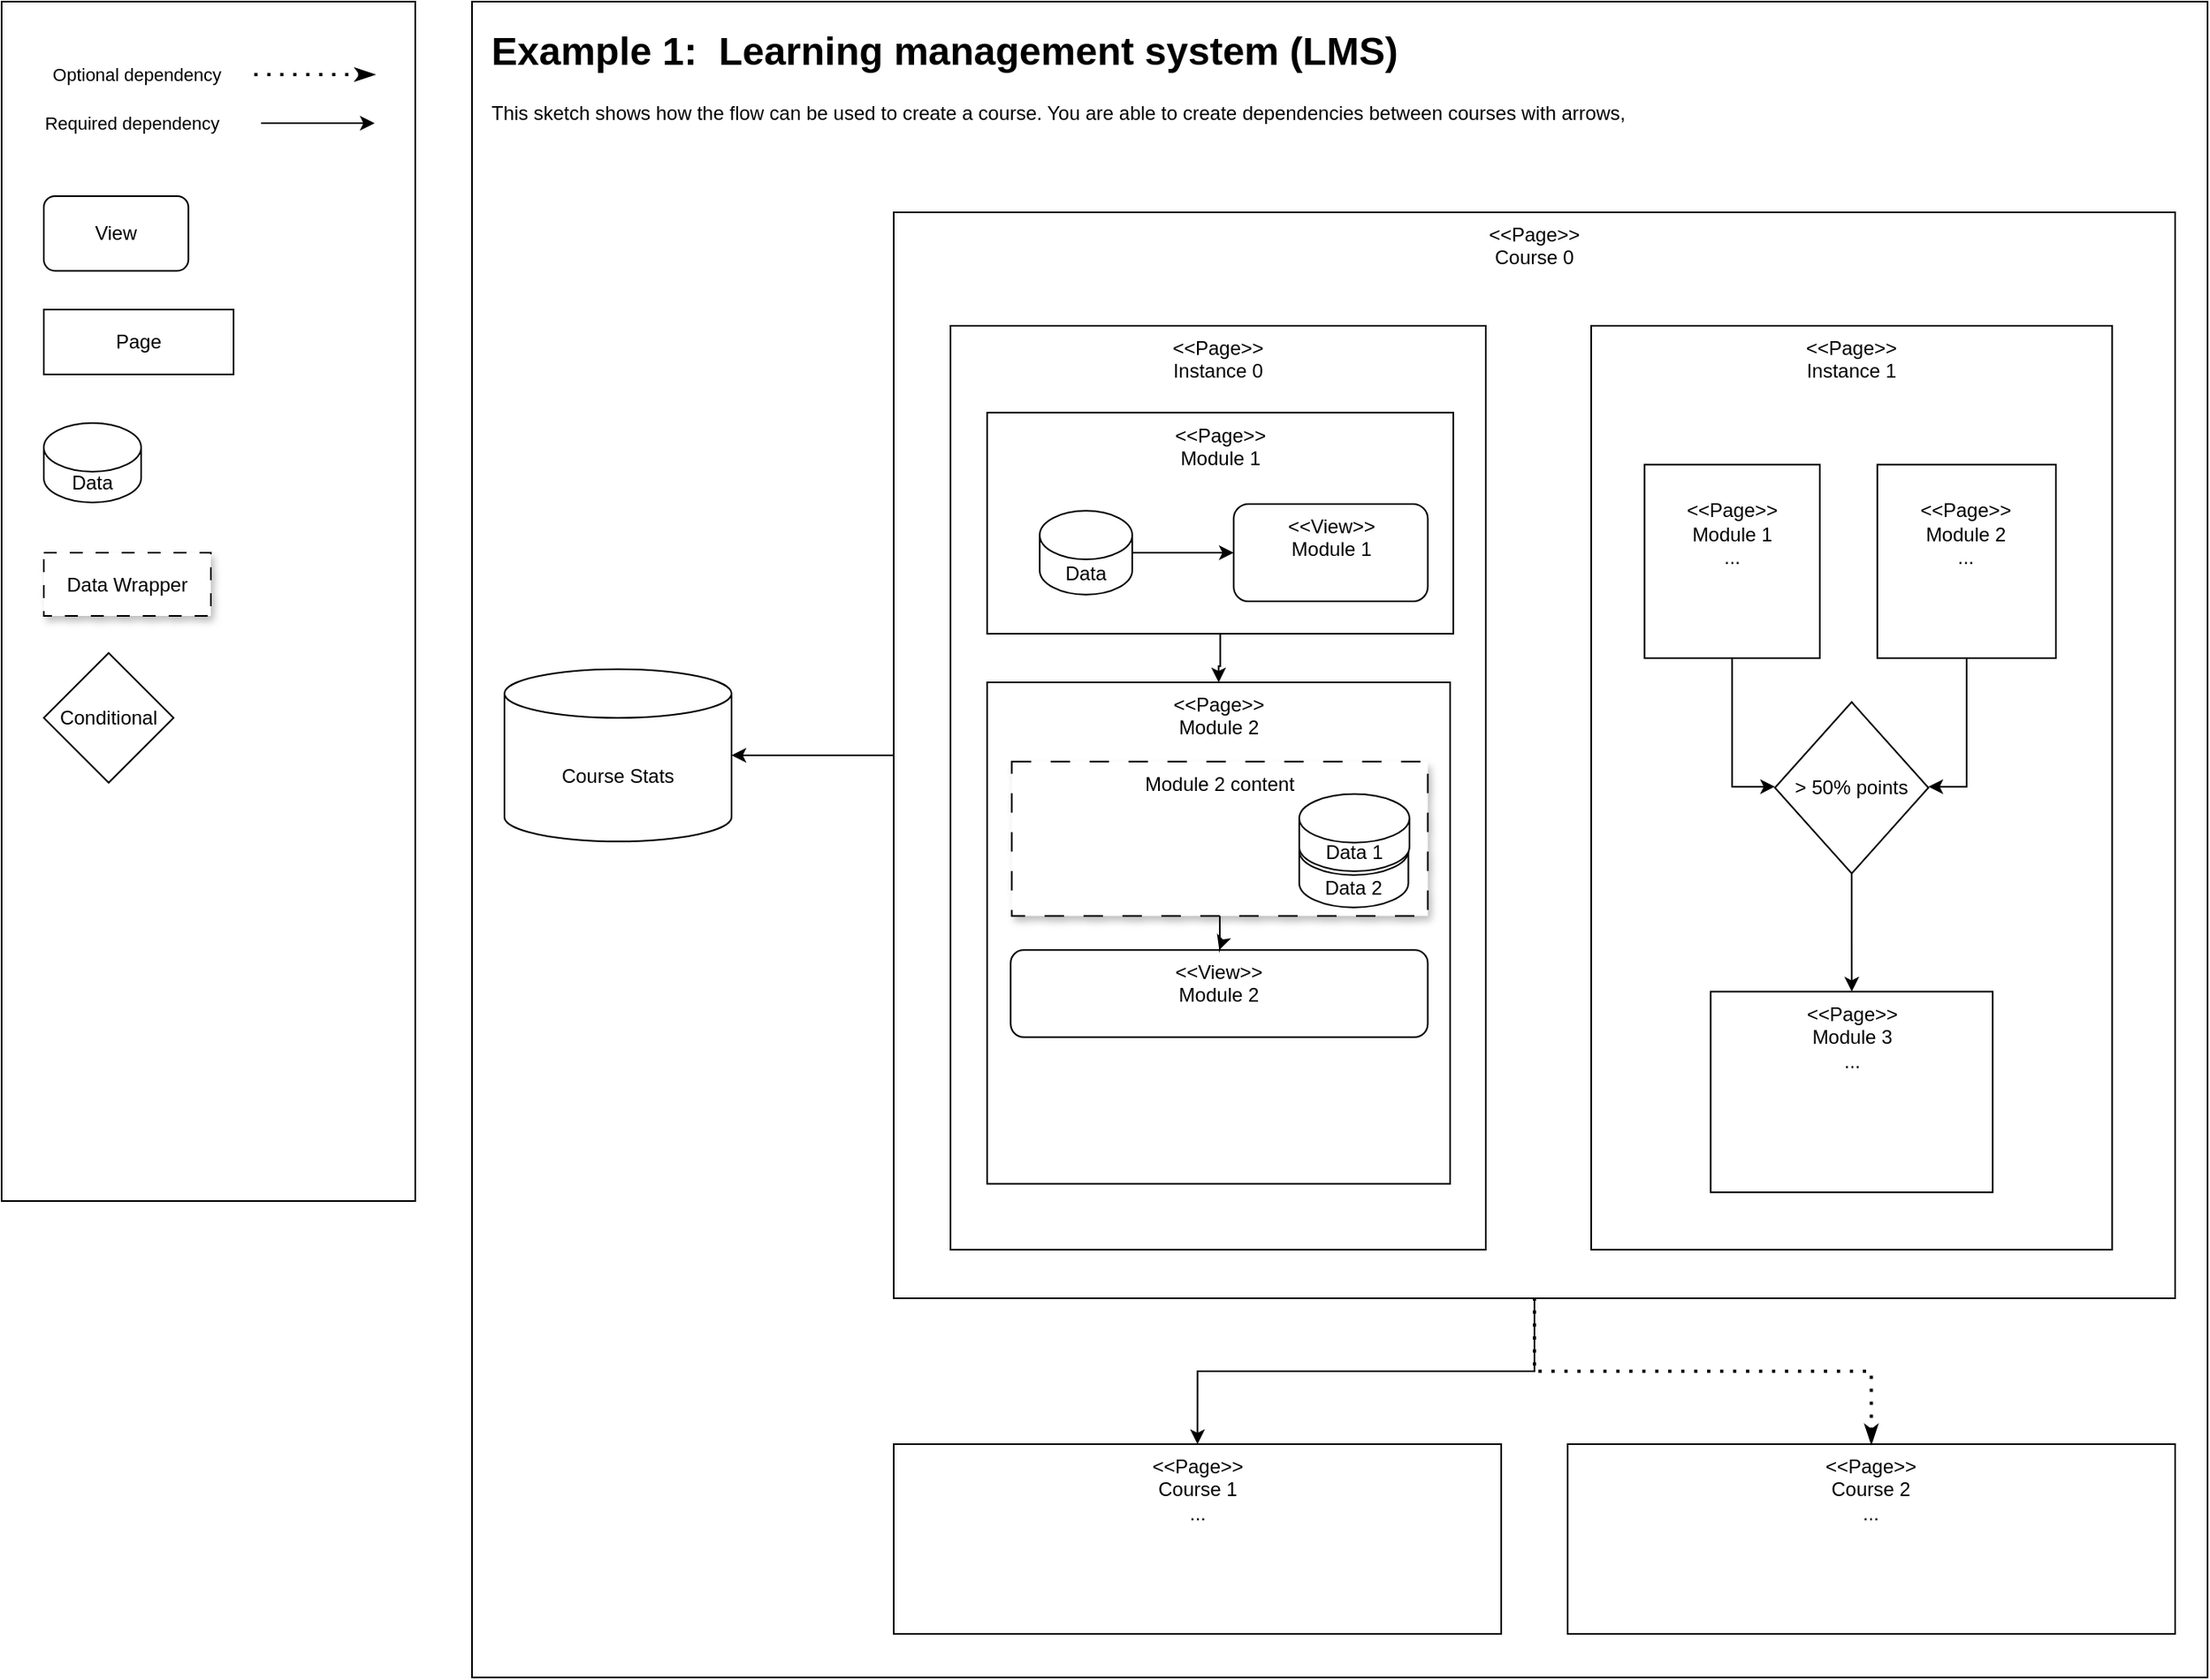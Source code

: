 <mxfile version="26.2.14">
  <diagram name="Page-1" id="eNPtsUAIUc8ON8tqVejX">
    <mxGraphModel dx="2392" dy="1171" grid="1" gridSize="10" guides="1" tooltips="1" connect="1" arrows="1" fold="1" page="1" pageScale="1" pageWidth="850" pageHeight="1100" background="none" math="0" shadow="0">
      <root>
        <mxCell id="0" />
        <mxCell id="1" parent="0" />
        <mxCell id="SBHnLMibvocw1fzGwh0x-16" value="" style="group" vertex="1" connectable="0" parent="1">
          <mxGeometry x="-250" y="20" width="1070" height="1033.9" as="geometry" />
        </mxCell>
        <mxCell id="SBHnLMibvocw1fzGwh0x-12" value="" style="rounded=0;whiteSpace=wrap;html=1;" vertex="1" parent="SBHnLMibvocw1fzGwh0x-16">
          <mxGeometry width="1070" height="1033.9" as="geometry" />
        </mxCell>
        <mxCell id="IlpyLP8oz_AvC5KWS2CE-35" value="&lt;h1 style=&quot;margin-top: 0px;&quot;&gt;Example 1:&amp;nbsp; Learning management system (LMS) &lt;br&gt;&lt;/h1&gt;&lt;p&gt;This sketch shows how the flow can be used to create a course. You are able to create dependencies between courses with arrows, &lt;br&gt;&lt;/p&gt;" style="text;html=1;whiteSpace=wrap;overflow=hidden;rounded=0;" parent="SBHnLMibvocw1fzGwh0x-16" vertex="1">
          <mxGeometry x="10" y="10" width="710" height="100" as="geometry" />
        </mxCell>
        <mxCell id="SBHnLMibvocw1fzGwh0x-1" value="Course Stats" style="shape=cylinder3;whiteSpace=wrap;html=1;boundedLbl=1;backgroundOutline=1;size=15;" vertex="1" parent="SBHnLMibvocw1fzGwh0x-16">
          <mxGeometry x="20" y="411.89" width="140" height="106.22" as="geometry" />
        </mxCell>
        <mxCell id="SBHnLMibvocw1fzGwh0x-2" style="edgeStyle=orthogonalEdgeStyle;rounded=0;orthogonalLoop=1;jettySize=auto;html=1;entryX=1;entryY=0.5;entryDx=0;entryDy=0;entryPerimeter=0;" edge="1" parent="SBHnLMibvocw1fzGwh0x-16" source="IlpyLP8oz_AvC5KWS2CE-21" target="SBHnLMibvocw1fzGwh0x-1">
          <mxGeometry relative="1" as="geometry" />
        </mxCell>
        <mxCell id="SBHnLMibvocw1fzGwh0x-9" value="" style="group" vertex="1" connectable="0" parent="SBHnLMibvocw1fzGwh0x-16">
          <mxGeometry x="260" y="130" width="790.001" height="887.072" as="geometry" />
        </mxCell>
        <mxCell id="IlpyLP8oz_AvC5KWS2CE-25" style="edgeStyle=orthogonalEdgeStyle;rounded=0;orthogonalLoop=1;jettySize=auto;html=1;entryX=0.5;entryY=0;entryDx=0;entryDy=0;movable=1;resizable=1;rotatable=1;deletable=1;editable=1;locked=0;connectable=1;" parent="SBHnLMibvocw1fzGwh0x-9" source="IlpyLP8oz_AvC5KWS2CE-21" target="IlpyLP8oz_AvC5KWS2CE-24" edge="1">
          <mxGeometry relative="1" as="geometry" />
        </mxCell>
        <mxCell id="IlpyLP8oz_AvC5KWS2CE-21" value="&lt;div&gt;&amp;lt;&amp;lt;Page&amp;gt;&amp;gt;&lt;/div&gt;&lt;div&gt;Course 0&lt;/div&gt;" style="rounded=0;whiteSpace=wrap;html=1;verticalAlign=top;movable=1;resizable=1;rotatable=1;deletable=1;editable=1;locked=0;connectable=1;" parent="SBHnLMibvocw1fzGwh0x-9" vertex="1">
          <mxGeometry width="790" height="670" as="geometry" />
        </mxCell>
        <mxCell id="IlpyLP8oz_AvC5KWS2CE-24" value="&lt;div&gt;&amp;lt;&amp;lt;Page&amp;gt;&amp;gt;&lt;br&gt;Course 1&lt;/div&gt;&lt;div&gt;...&lt;/div&gt;" style="rounded=0;whiteSpace=wrap;html=1;verticalAlign=top;movable=1;resizable=1;rotatable=1;deletable=1;editable=1;locked=0;connectable=1;" parent="SBHnLMibvocw1fzGwh0x-9" vertex="1">
          <mxGeometry y="759.998" width="374.538" height="117.074" as="geometry" />
        </mxCell>
        <mxCell id="IlpyLP8oz_AvC5KWS2CE-36" value="&lt;div&gt;&amp;lt;&amp;lt;Page&amp;gt;&amp;gt;&lt;br&gt;Course 2&lt;/div&gt;&lt;div&gt;...&lt;/div&gt;" style="rounded=0;whiteSpace=wrap;html=1;verticalAlign=top;movable=1;resizable=1;rotatable=1;deletable=1;editable=1;locked=0;connectable=1;" parent="SBHnLMibvocw1fzGwh0x-9" vertex="1">
          <mxGeometry x="415.464" y="759.998" width="374.538" height="117.074" as="geometry" />
        </mxCell>
        <mxCell id="IlpyLP8oz_AvC5KWS2CE-37" value="" style="endArrow=none;dashed=1;html=1;dashPattern=1 3;strokeWidth=2;rounded=0;exitX=0.5;exitY=0;exitDx=0;exitDy=0;edgeStyle=orthogonalEdgeStyle;endFill=1;startFill=1;startArrow=classicThin;entryX=0.5;entryY=1;entryDx=0;entryDy=0;" parent="SBHnLMibvocw1fzGwh0x-9" source="IlpyLP8oz_AvC5KWS2CE-36" target="IlpyLP8oz_AvC5KWS2CE-21" edge="1">
          <mxGeometry width="50" height="50" relative="1" as="geometry">
            <mxPoint x="247.121" y="756.592" as="sourcePoint" />
            <mxPoint x="413.9" y="871.227" as="targetPoint" />
          </mxGeometry>
        </mxCell>
        <mxCell id="SBHnLMibvocw1fzGwh0x-3" value="" style="group" vertex="1" connectable="0" parent="SBHnLMibvocw1fzGwh0x-9">
          <mxGeometry x="430" y="70" width="321.18" height="570" as="geometry" />
        </mxCell>
        <mxCell id="IlpyLP8oz_AvC5KWS2CE-29" value="&lt;div&gt;&amp;lt;&amp;lt;Page&amp;gt;&amp;gt;&lt;/div&gt;&lt;div&gt;Instance 1&lt;/div&gt;" style="rounded=0;whiteSpace=wrap;html=1;verticalAlign=top;movable=1;resizable=1;rotatable=1;deletable=1;editable=1;locked=0;connectable=1;" parent="SBHnLMibvocw1fzGwh0x-3" vertex="1">
          <mxGeometry width="321.18" height="570" as="geometry" />
        </mxCell>
        <mxCell id="IlpyLP8oz_AvC5KWS2CE-41" style="edgeStyle=orthogonalEdgeStyle;rounded=0;orthogonalLoop=1;jettySize=auto;html=1;entryX=0;entryY=0.5;entryDx=0;entryDy=0;" parent="SBHnLMibvocw1fzGwh0x-3" source="IlpyLP8oz_AvC5KWS2CE-30" target="IlpyLP8oz_AvC5KWS2CE-40" edge="1">
          <mxGeometry relative="1" as="geometry">
            <Array as="points">
              <mxPoint x="87.344" y="284.353" />
              <mxPoint x="113.548" y="284.353" />
            </Array>
          </mxGeometry>
        </mxCell>
        <mxCell id="IlpyLP8oz_AvC5KWS2CE-30" value="&lt;br&gt;&amp;lt;&amp;lt;Page&amp;gt;&amp;gt;&lt;div&gt;Module 1&lt;/div&gt;&lt;div&gt;...&lt;/div&gt;" style="rounded=0;whiteSpace=wrap;html=1;verticalAlign=top;movable=1;resizable=1;rotatable=1;deletable=1;editable=1;locked=0;connectable=1;" parent="SBHnLMibvocw1fzGwh0x-3" vertex="1">
          <mxGeometry x="32.847" y="85.663" width="108.073" height="119.392" as="geometry" />
        </mxCell>
        <mxCell id="IlpyLP8oz_AvC5KWS2CE-42" style="edgeStyle=orthogonalEdgeStyle;rounded=0;orthogonalLoop=1;jettySize=auto;html=1;entryX=1;entryY=0.5;entryDx=0;entryDy=0;" parent="SBHnLMibvocw1fzGwh0x-3" source="IlpyLP8oz_AvC5KWS2CE-31" target="IlpyLP8oz_AvC5KWS2CE-40" edge="1">
          <mxGeometry relative="1" as="geometry">
            <Array as="points">
              <mxPoint x="231.463" y="284.353" />
              <mxPoint x="208.171" y="284.353" />
            </Array>
          </mxGeometry>
        </mxCell>
        <mxCell id="IlpyLP8oz_AvC5KWS2CE-31" value="&lt;br&gt;&amp;lt;&amp;lt;Page&amp;gt;&amp;gt;&lt;div&gt;Module 2&lt;/div&gt;&lt;div&gt;...&lt;/div&gt;" style="rounded=0;whiteSpace=wrap;html=1;verticalAlign=top;movable=1;resizable=1;rotatable=1;deletable=1;editable=1;locked=0;connectable=1;strokeColor=default;align=center;fontFamily=Helvetica;fontSize=12;fontColor=default;fillColor=default;" parent="SBHnLMibvocw1fzGwh0x-3" vertex="1">
          <mxGeometry x="176.404" y="85.663" width="110.072" height="119.392" as="geometry" />
        </mxCell>
        <mxCell id="IlpyLP8oz_AvC5KWS2CE-40" value="&amp;gt; 50% points" style="rhombus;whiteSpace=wrap;html=1;" parent="SBHnLMibvocw1fzGwh0x-3" vertex="1">
          <mxGeometry x="113.28" y="232.12" width="94.62" height="105.77" as="geometry" />
        </mxCell>
        <mxCell id="IlpyLP8oz_AvC5KWS2CE-43" value="&lt;div&gt;&amp;lt;&amp;lt;Page&amp;gt;&amp;gt;&lt;br&gt;Module 3&lt;/div&gt;&lt;div&gt;...&lt;/div&gt;&lt;div&gt;&lt;br&gt;&lt;/div&gt;" style="rounded=0;whiteSpace=wrap;html=1;verticalAlign=top;" parent="SBHnLMibvocw1fzGwh0x-3" vertex="1">
          <mxGeometry x="73.654" y="410.787" width="173.873" height="123.832" as="geometry" />
        </mxCell>
        <mxCell id="IlpyLP8oz_AvC5KWS2CE-44" style="edgeStyle=orthogonalEdgeStyle;rounded=0;orthogonalLoop=1;jettySize=auto;html=1;" parent="SBHnLMibvocw1fzGwh0x-3" source="IlpyLP8oz_AvC5KWS2CE-40" target="IlpyLP8oz_AvC5KWS2CE-43" edge="1">
          <mxGeometry relative="1" as="geometry" />
        </mxCell>
        <mxCell id="SBHnLMibvocw1fzGwh0x-4" value="" style="group" vertex="1" connectable="0" parent="SBHnLMibvocw1fzGwh0x-9">
          <mxGeometry x="35" y="70" width="348.82" height="662.88" as="geometry" />
        </mxCell>
        <mxCell id="IlpyLP8oz_AvC5KWS2CE-22" value="&lt;div&gt;&amp;lt;&amp;lt;Page&amp;gt;&amp;gt;&lt;/div&gt;&lt;div&gt;Instance 0&lt;/div&gt;" style="rounded=0;whiteSpace=wrap;html=1;verticalAlign=top;movable=1;resizable=1;rotatable=1;deletable=1;editable=1;locked=0;connectable=1;" parent="SBHnLMibvocw1fzGwh0x-4" vertex="1">
          <mxGeometry width="330" height="570" as="geometry" />
        </mxCell>
        <mxCell id="IlpyLP8oz_AvC5KWS2CE-32" style="edgeStyle=orthogonalEdgeStyle;rounded=0;orthogonalLoop=1;jettySize=auto;html=1;entryX=0.5;entryY=0;entryDx=0;entryDy=0;movable=1;resizable=1;rotatable=1;deletable=1;editable=1;locked=0;connectable=1;" parent="SBHnLMibvocw1fzGwh0x-4" source="IlpyLP8oz_AvC5KWS2CE-27" target="IlpyLP8oz_AvC5KWS2CE-28" edge="1">
          <mxGeometry relative="1" as="geometry" />
        </mxCell>
        <mxCell id="IlpyLP8oz_AvC5KWS2CE-27" value="&amp;lt;&amp;lt;Page&amp;gt;&amp;gt;&lt;br&gt;Module 1" style="rounded=0;whiteSpace=wrap;html=1;verticalAlign=top;movable=1;resizable=1;rotatable=1;deletable=1;editable=1;locked=0;connectable=1;" parent="SBHnLMibvocw1fzGwh0x-4" vertex="1">
          <mxGeometry x="22.62" y="53.59" width="287.38" height="136.41" as="geometry" />
        </mxCell>
        <mxCell id="IlpyLP8oz_AvC5KWS2CE-62" value="&amp;lt;&amp;lt;View&amp;gt;&amp;gt;&lt;br&gt;Module 1" style="rounded=1;whiteSpace=wrap;html=1;glass=0;verticalAlign=top;" parent="SBHnLMibvocw1fzGwh0x-4" vertex="1">
          <mxGeometry x="174.6" y="110" width="119.66" height="60" as="geometry" />
        </mxCell>
        <mxCell id="IlpyLP8oz_AvC5KWS2CE-65" value="Data" style="shape=cylinder3;whiteSpace=wrap;html=1;boundedLbl=1;backgroundOutline=1;size=15;" parent="SBHnLMibvocw1fzGwh0x-4" vertex="1">
          <mxGeometry x="55" y="114.13" width="57.05" height="51.75" as="geometry" />
        </mxCell>
        <mxCell id="IlpyLP8oz_AvC5KWS2CE-81" style="edgeStyle=orthogonalEdgeStyle;rounded=0;orthogonalLoop=1;jettySize=auto;html=1;entryX=0;entryY=0.5;entryDx=0;entryDy=0;" parent="SBHnLMibvocw1fzGwh0x-4" source="IlpyLP8oz_AvC5KWS2CE-65" target="IlpyLP8oz_AvC5KWS2CE-62" edge="1">
          <mxGeometry relative="1" as="geometry">
            <Array as="points" />
            <mxPoint x="175" y="125" as="targetPoint" />
          </mxGeometry>
        </mxCell>
        <mxCell id="SBHnLMibvocw1fzGwh0x-8" value="" style="group" vertex="1" connectable="0" parent="SBHnLMibvocw1fzGwh0x-4">
          <mxGeometry x="22.616" y="220.0" width="285.43" height="309.342" as="geometry" />
        </mxCell>
        <mxCell id="IlpyLP8oz_AvC5KWS2CE-28" value="&amp;lt;&amp;lt;Page&amp;gt;&amp;gt;&lt;br&gt;Module 2" style="rounded=0;whiteSpace=wrap;html=1;verticalAlign=top;movable=1;resizable=1;rotatable=1;deletable=1;editable=1;locked=0;connectable=1;" parent="SBHnLMibvocw1fzGwh0x-8" vertex="1">
          <mxGeometry width="285.43" height="309.342" as="geometry" />
        </mxCell>
        <mxCell id="IlpyLP8oz_AvC5KWS2CE-57" value="&amp;lt;&amp;lt;View&amp;gt;&amp;gt;&lt;br&gt;Module 2" style="rounded=1;whiteSpace=wrap;html=1;verticalAlign=top;" parent="SBHnLMibvocw1fzGwh0x-8" vertex="1">
          <mxGeometry x="14.464" y="165.14" width="257.16" height="53.71" as="geometry" />
        </mxCell>
        <mxCell id="SBHnLMibvocw1fzGwh0x-5" value="" style="group" vertex="1" connectable="0" parent="SBHnLMibvocw1fzGwh0x-8">
          <mxGeometry x="15.147" y="48.848" width="256.486" height="95.265" as="geometry" />
        </mxCell>
        <mxCell id="IlpyLP8oz_AvC5KWS2CE-49" value="Module 2 content" style="rounded=0;whiteSpace=wrap;html=1;verticalAlign=top;shadow=1;dashed=1;dashPattern=12 12;" parent="SBHnLMibvocw1fzGwh0x-5" vertex="1">
          <mxGeometry width="256.486" height="95.265" as="geometry" />
        </mxCell>
        <mxCell id="SBHnLMibvocw1fzGwh0x-7" value="" style="group" vertex="1" connectable="0" parent="SBHnLMibvocw1fzGwh0x-5">
          <mxGeometry x="177.23" y="20" width="67.96" height="70" as="geometry" />
        </mxCell>
        <mxCell id="IlpyLP8oz_AvC5KWS2CE-82" value="Data 2" style="shape=cylinder3;whiteSpace=wrap;html=1;boundedLbl=1;backgroundOutline=1;size=15;" parent="SBHnLMibvocw1fzGwh0x-7" vertex="1">
          <mxGeometry y="20" width="67.27" height="50" as="geometry" />
        </mxCell>
        <mxCell id="IlpyLP8oz_AvC5KWS2CE-83" value="Data 1" style="shape=cylinder3;whiteSpace=wrap;html=1;boundedLbl=1;backgroundOutline=1;size=15;" parent="SBHnLMibvocw1fzGwh0x-7" vertex="1">
          <mxGeometry width="67.96" height="47.65" as="geometry" />
        </mxCell>
        <mxCell id="IlpyLP8oz_AvC5KWS2CE-85" style="edgeStyle=orthogonalEdgeStyle;rounded=0;orthogonalLoop=1;jettySize=auto;html=1;" parent="SBHnLMibvocw1fzGwh0x-8" source="IlpyLP8oz_AvC5KWS2CE-49" target="IlpyLP8oz_AvC5KWS2CE-57" edge="1">
          <mxGeometry relative="1" as="geometry" />
        </mxCell>
        <mxCell id="SBHnLMibvocw1fzGwh0x-17" value="" style="group" vertex="1" connectable="0" parent="1">
          <mxGeometry x="-540" y="20" width="255" height="740" as="geometry" />
        </mxCell>
        <mxCell id="SBHnLMibvocw1fzGwh0x-14" value="" style="rounded=0;whiteSpace=wrap;html=1;" vertex="1" parent="SBHnLMibvocw1fzGwh0x-17">
          <mxGeometry width="255" height="740" as="geometry" />
        </mxCell>
        <mxCell id="IlpyLP8oz_AvC5KWS2CE-53" value="Page" style="rounded=0;whiteSpace=wrap;html=1;" parent="SBHnLMibvocw1fzGwh0x-17" vertex="1">
          <mxGeometry x="26" y="190" width="117" height="40" as="geometry" />
        </mxCell>
        <mxCell id="IlpyLP8oz_AvC5KWS2CE-60" value="Data Wrapper" style="rounded=0;whiteSpace=wrap;html=1;verticalAlign=middle;shadow=1;dashed=1;dashPattern=8 8;" parent="SBHnLMibvocw1fzGwh0x-17" vertex="1">
          <mxGeometry x="26" y="340" width="103" height="39" as="geometry" />
        </mxCell>
        <mxCell id="IlpyLP8oz_AvC5KWS2CE-79" value="Data" style="shape=cylinder3;whiteSpace=wrap;html=1;boundedLbl=1;backgroundOutline=1;size=15;" parent="SBHnLMibvocw1fzGwh0x-17" vertex="1">
          <mxGeometry x="26" y="260" width="60" height="49" as="geometry" />
        </mxCell>
        <mxCell id="IlpyLP8oz_AvC5KWS2CE-80" value="View" style="rounded=1;whiteSpace=wrap;html=1;" parent="SBHnLMibvocw1fzGwh0x-17" vertex="1">
          <mxGeometry x="26.001" y="120.002" width="89.15" height="46.1" as="geometry" />
        </mxCell>
        <mxCell id="SBHnLMibvocw1fzGwh0x-10" value="Conditional" style="rhombus;whiteSpace=wrap;html=1;" vertex="1" parent="SBHnLMibvocw1fzGwh0x-17">
          <mxGeometry x="26" y="401.89" width="80" height="80" as="geometry" />
        </mxCell>
        <mxCell id="SBHnLMibvocw1fzGwh0x-11" value="" style="group" vertex="1" connectable="0" parent="SBHnLMibvocw1fzGwh0x-17">
          <mxGeometry x="150" y="45" width="80" height="30" as="geometry" />
        </mxCell>
        <mxCell id="IlpyLP8oz_AvC5KWS2CE-38" value="Optional dependency" style="endArrow=none;dashed=1;html=1;dashPattern=1 3;strokeWidth=2;rounded=0;exitX=0.5;exitY=0;exitDx=0;exitDy=0;edgeStyle=orthogonalEdgeStyle;endFill=1;startFill=1;startArrow=classicThin;" parent="SBHnLMibvocw1fzGwh0x-11" edge="1">
          <mxGeometry x="1" y="67" width="50" height="50" relative="1" as="geometry">
            <mxPoint x="80" as="sourcePoint" />
            <mxPoint as="targetPoint" />
            <mxPoint x="-67" y="-67" as="offset" />
          </mxGeometry>
        </mxCell>
        <mxCell id="IlpyLP8oz_AvC5KWS2CE-39" value="Required dependency" style="edgeStyle=orthogonalEdgeStyle;rounded=0;orthogonalLoop=1;jettySize=auto;html=1;movable=1;resizable=1;rotatable=1;deletable=1;editable=1;locked=0;connectable=1;" parent="SBHnLMibvocw1fzGwh0x-11" edge="1">
          <mxGeometry x="-1" y="-80" relative="1" as="geometry">
            <mxPoint x="10" y="30" as="sourcePoint" />
            <mxPoint x="80" y="30" as="targetPoint" />
            <Array as="points">
              <mxPoint x="50" y="30" />
              <mxPoint x="50" y="30" />
            </Array>
            <mxPoint x="-80" y="-80" as="offset" />
          </mxGeometry>
        </mxCell>
      </root>
    </mxGraphModel>
  </diagram>
</mxfile>
